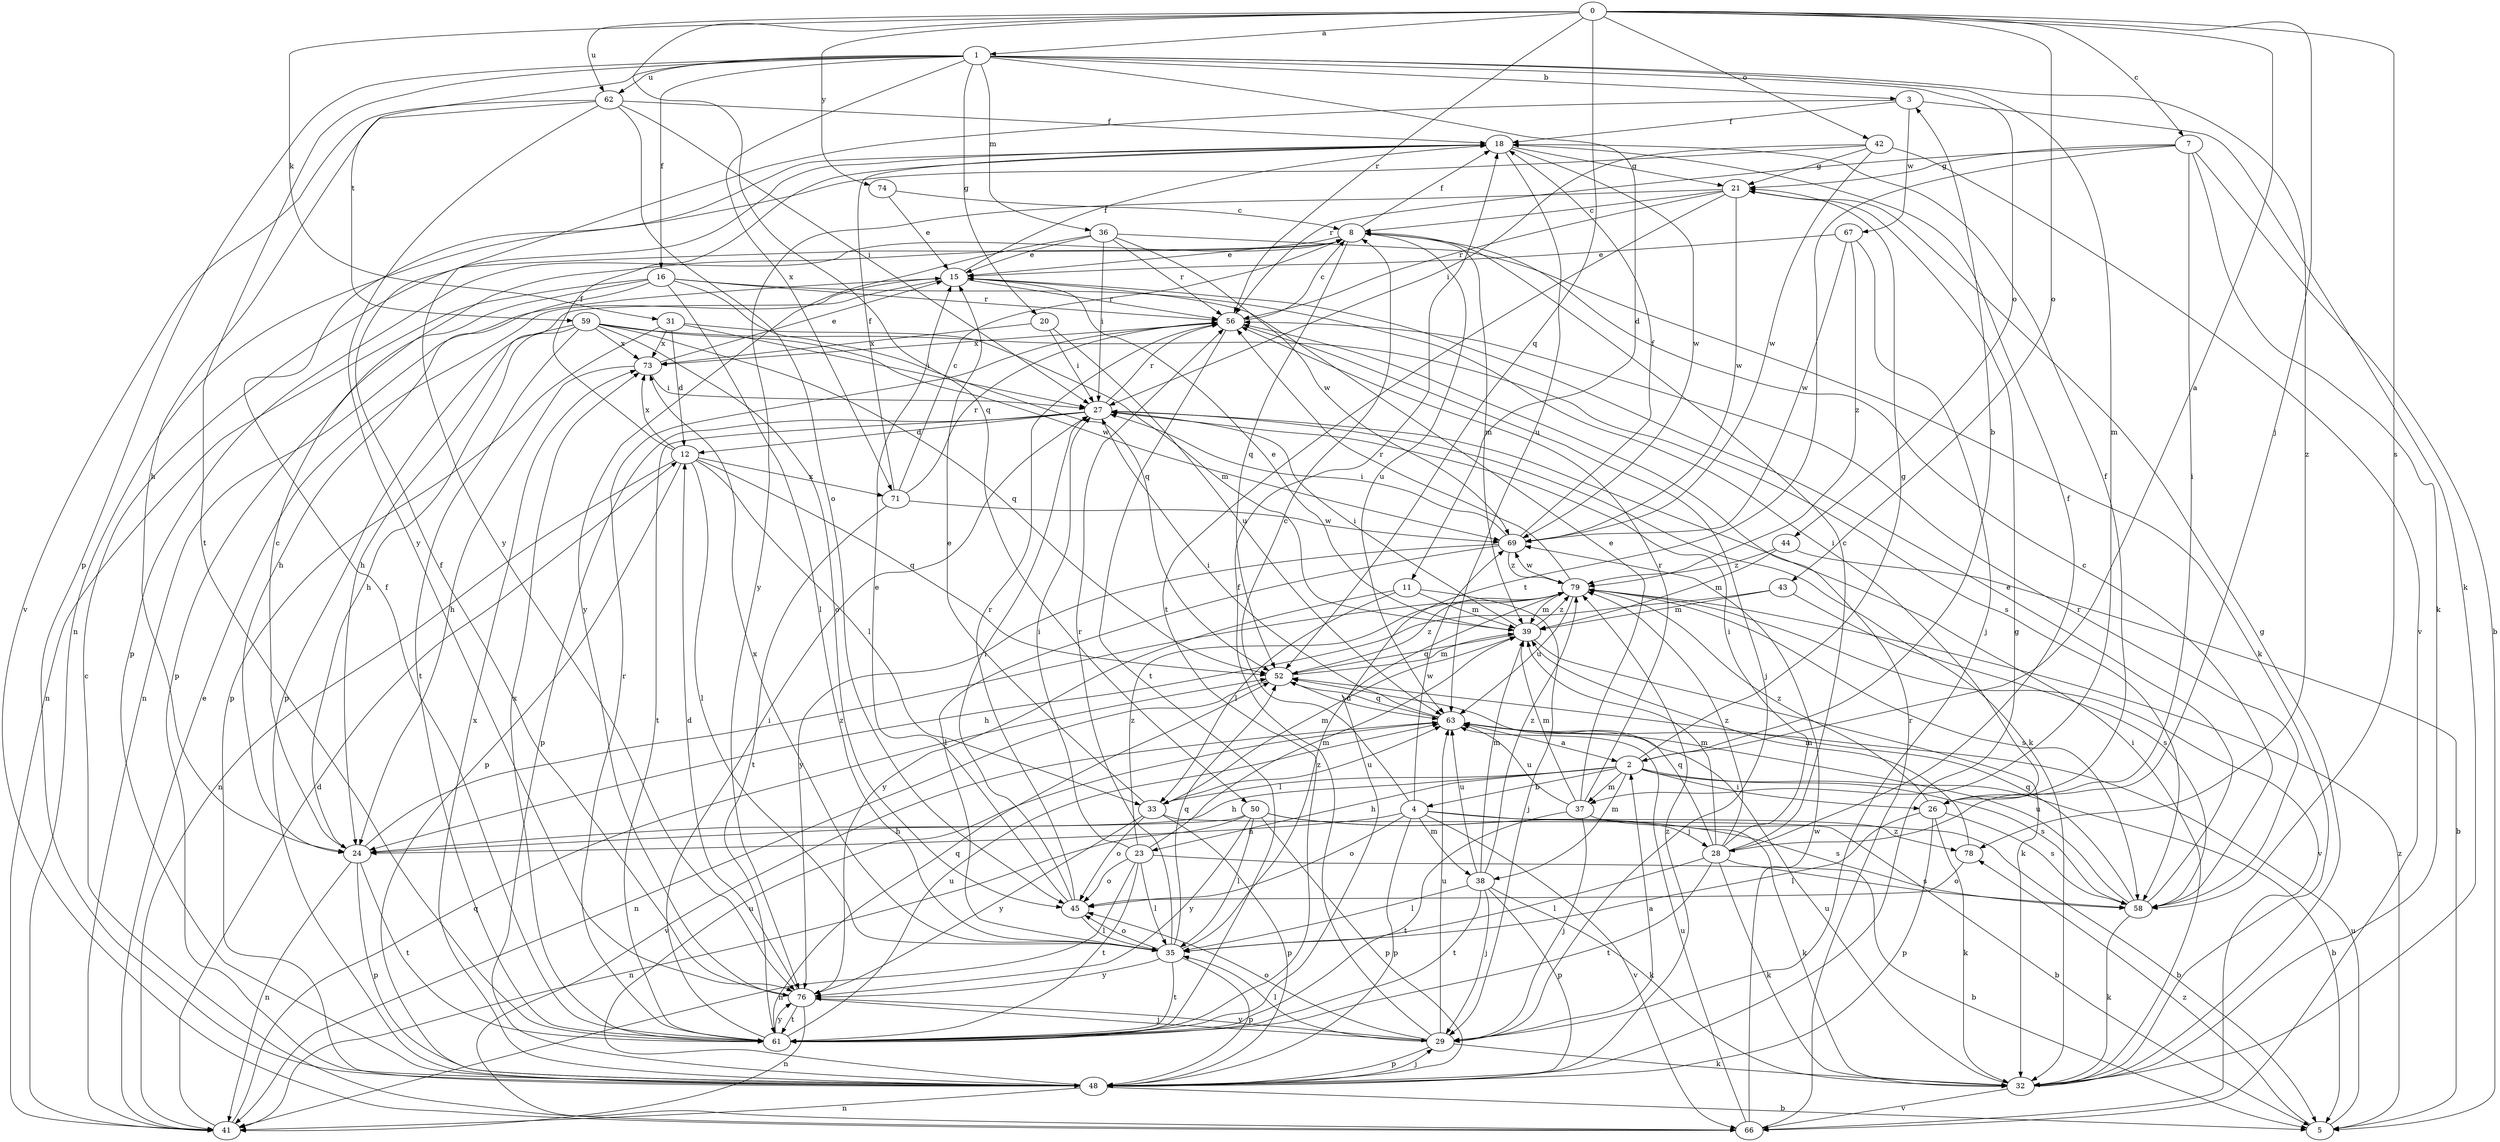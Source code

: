 strict digraph  {
0;
1;
2;
3;
4;
5;
7;
8;
11;
12;
15;
16;
18;
20;
21;
23;
24;
26;
27;
28;
29;
31;
32;
33;
35;
36;
37;
38;
39;
41;
42;
43;
44;
45;
48;
50;
52;
56;
58;
59;
61;
62;
63;
66;
67;
69;
71;
73;
74;
76;
78;
79;
0 -> 1  [label=a];
0 -> 2  [label=a];
0 -> 7  [label=c];
0 -> 28  [label=j];
0 -> 31  [label=k];
0 -> 42  [label=o];
0 -> 43  [label=o];
0 -> 50  [label=q];
0 -> 52  [label=q];
0 -> 56  [label=r];
0 -> 58  [label=s];
0 -> 62  [label=u];
0 -> 74  [label=y];
1 -> 3  [label=b];
1 -> 11  [label=d];
1 -> 16  [label=f];
1 -> 20  [label=g];
1 -> 36  [label=m];
1 -> 37  [label=m];
1 -> 44  [label=o];
1 -> 48  [label=p];
1 -> 59  [label=t];
1 -> 61  [label=t];
1 -> 62  [label=u];
1 -> 71  [label=x];
1 -> 78  [label=z];
2 -> 3  [label=b];
2 -> 4  [label=b];
2 -> 5  [label=b];
2 -> 21  [label=g];
2 -> 23  [label=h];
2 -> 24  [label=h];
2 -> 26  [label=i];
2 -> 33  [label=l];
2 -> 37  [label=m];
2 -> 38  [label=m];
2 -> 58  [label=s];
3 -> 18  [label=f];
3 -> 32  [label=k];
3 -> 67  [label=w];
3 -> 76  [label=y];
4 -> 8  [label=c];
4 -> 24  [label=h];
4 -> 28  [label=j];
4 -> 38  [label=m];
4 -> 45  [label=o];
4 -> 48  [label=p];
4 -> 66  [label=v];
4 -> 69  [label=w];
4 -> 78  [label=z];
5 -> 63  [label=u];
5 -> 78  [label=z];
5 -> 79  [label=z];
7 -> 5  [label=b];
7 -> 21  [label=g];
7 -> 26  [label=i];
7 -> 32  [label=k];
7 -> 56  [label=r];
7 -> 61  [label=t];
8 -> 15  [label=e];
8 -> 18  [label=f];
8 -> 39  [label=m];
8 -> 48  [label=p];
8 -> 52  [label=q];
8 -> 63  [label=u];
11 -> 29  [label=j];
11 -> 33  [label=l];
11 -> 39  [label=m];
11 -> 76  [label=y];
12 -> 18  [label=f];
12 -> 33  [label=l];
12 -> 35  [label=l];
12 -> 41  [label=n];
12 -> 48  [label=p];
12 -> 52  [label=q];
12 -> 71  [label=x];
12 -> 73  [label=x];
15 -> 18  [label=f];
15 -> 24  [label=h];
15 -> 41  [label=n];
15 -> 56  [label=r];
16 -> 24  [label=h];
16 -> 26  [label=i];
16 -> 35  [label=l];
16 -> 41  [label=n];
16 -> 48  [label=p];
16 -> 52  [label=q];
16 -> 56  [label=r];
18 -> 21  [label=g];
18 -> 63  [label=u];
18 -> 69  [label=w];
20 -> 27  [label=i];
20 -> 63  [label=u];
20 -> 73  [label=x];
21 -> 8  [label=c];
21 -> 56  [label=r];
21 -> 61  [label=t];
21 -> 69  [label=w];
21 -> 76  [label=y];
23 -> 5  [label=b];
23 -> 27  [label=i];
23 -> 35  [label=l];
23 -> 39  [label=m];
23 -> 41  [label=n];
23 -> 45  [label=o];
23 -> 61  [label=t];
23 -> 79  [label=z];
24 -> 8  [label=c];
24 -> 41  [label=n];
24 -> 48  [label=p];
24 -> 61  [label=t];
24 -> 79  [label=z];
26 -> 18  [label=f];
26 -> 32  [label=k];
26 -> 35  [label=l];
26 -> 48  [label=p];
26 -> 58  [label=s];
26 -> 79  [label=z];
27 -> 12  [label=d];
27 -> 32  [label=k];
27 -> 48  [label=p];
27 -> 56  [label=r];
27 -> 61  [label=t];
28 -> 8  [label=c];
28 -> 18  [label=f];
28 -> 27  [label=i];
28 -> 32  [label=k];
28 -> 35  [label=l];
28 -> 39  [label=m];
28 -> 52  [label=q];
28 -> 58  [label=s];
28 -> 61  [label=t];
28 -> 79  [label=z];
29 -> 2  [label=a];
29 -> 18  [label=f];
29 -> 32  [label=k];
29 -> 35  [label=l];
29 -> 45  [label=o];
29 -> 48  [label=p];
29 -> 63  [label=u];
29 -> 76  [label=y];
31 -> 12  [label=d];
31 -> 27  [label=i];
31 -> 39  [label=m];
31 -> 48  [label=p];
31 -> 73  [label=x];
32 -> 21  [label=g];
32 -> 27  [label=i];
32 -> 63  [label=u];
32 -> 66  [label=v];
33 -> 5  [label=b];
33 -> 15  [label=e];
33 -> 39  [label=m];
33 -> 45  [label=o];
33 -> 48  [label=p];
33 -> 63  [label=u];
33 -> 76  [label=y];
35 -> 45  [label=o];
35 -> 48  [label=p];
35 -> 52  [label=q];
35 -> 56  [label=r];
35 -> 61  [label=t];
35 -> 73  [label=x];
35 -> 76  [label=y];
35 -> 79  [label=z];
36 -> 15  [label=e];
36 -> 27  [label=i];
36 -> 32  [label=k];
36 -> 56  [label=r];
36 -> 69  [label=w];
36 -> 76  [label=y];
37 -> 5  [label=b];
37 -> 15  [label=e];
37 -> 29  [label=j];
37 -> 39  [label=m];
37 -> 56  [label=r];
37 -> 61  [label=t];
37 -> 63  [label=u];
38 -> 29  [label=j];
38 -> 32  [label=k];
38 -> 35  [label=l];
38 -> 39  [label=m];
38 -> 48  [label=p];
38 -> 61  [label=t];
38 -> 63  [label=u];
38 -> 79  [label=z];
39 -> 15  [label=e];
39 -> 27  [label=i];
39 -> 32  [label=k];
39 -> 52  [label=q];
39 -> 79  [label=z];
41 -> 12  [label=d];
41 -> 15  [label=e];
41 -> 52  [label=q];
42 -> 21  [label=g];
42 -> 27  [label=i];
42 -> 41  [label=n];
42 -> 66  [label=v];
42 -> 69  [label=w];
43 -> 24  [label=h];
43 -> 39  [label=m];
43 -> 58  [label=s];
44 -> 5  [label=b];
44 -> 39  [label=m];
44 -> 79  [label=z];
45 -> 15  [label=e];
45 -> 27  [label=i];
45 -> 35  [label=l];
45 -> 56  [label=r];
48 -> 5  [label=b];
48 -> 21  [label=g];
48 -> 29  [label=j];
48 -> 41  [label=n];
48 -> 63  [label=u];
48 -> 73  [label=x];
48 -> 79  [label=z];
50 -> 24  [label=h];
50 -> 32  [label=k];
50 -> 35  [label=l];
50 -> 41  [label=n];
50 -> 48  [label=p];
50 -> 58  [label=s];
50 -> 76  [label=y];
52 -> 39  [label=m];
52 -> 41  [label=n];
52 -> 63  [label=u];
52 -> 79  [label=z];
56 -> 8  [label=c];
56 -> 29  [label=j];
56 -> 61  [label=t];
56 -> 73  [label=x];
58 -> 8  [label=c];
58 -> 15  [label=e];
58 -> 32  [label=k];
58 -> 52  [label=q];
58 -> 56  [label=r];
58 -> 63  [label=u];
59 -> 24  [label=h];
59 -> 45  [label=o];
59 -> 48  [label=p];
59 -> 52  [label=q];
59 -> 58  [label=s];
59 -> 61  [label=t];
59 -> 69  [label=w];
59 -> 73  [label=x];
61 -> 18  [label=f];
61 -> 27  [label=i];
61 -> 52  [label=q];
61 -> 56  [label=r];
61 -> 63  [label=u];
61 -> 73  [label=x];
61 -> 76  [label=y];
62 -> 18  [label=f];
62 -> 24  [label=h];
62 -> 27  [label=i];
62 -> 45  [label=o];
62 -> 66  [label=v];
62 -> 76  [label=y];
63 -> 2  [label=a];
63 -> 27  [label=i];
63 -> 52  [label=q];
63 -> 66  [label=v];
66 -> 8  [label=c];
66 -> 56  [label=r];
66 -> 63  [label=u];
66 -> 69  [label=w];
67 -> 15  [label=e];
67 -> 29  [label=j];
67 -> 69  [label=w];
67 -> 79  [label=z];
69 -> 18  [label=f];
69 -> 27  [label=i];
69 -> 35  [label=l];
69 -> 76  [label=y];
69 -> 79  [label=z];
71 -> 8  [label=c];
71 -> 18  [label=f];
71 -> 56  [label=r];
71 -> 61  [label=t];
71 -> 69  [label=w];
73 -> 15  [label=e];
73 -> 24  [label=h];
73 -> 27  [label=i];
74 -> 8  [label=c];
74 -> 15  [label=e];
76 -> 12  [label=d];
76 -> 18  [label=f];
76 -> 29  [label=j];
76 -> 41  [label=n];
76 -> 61  [label=t];
78 -> 39  [label=m];
78 -> 45  [label=o];
79 -> 39  [label=m];
79 -> 56  [label=r];
79 -> 58  [label=s];
79 -> 63  [label=u];
79 -> 66  [label=v];
79 -> 69  [label=w];
}
